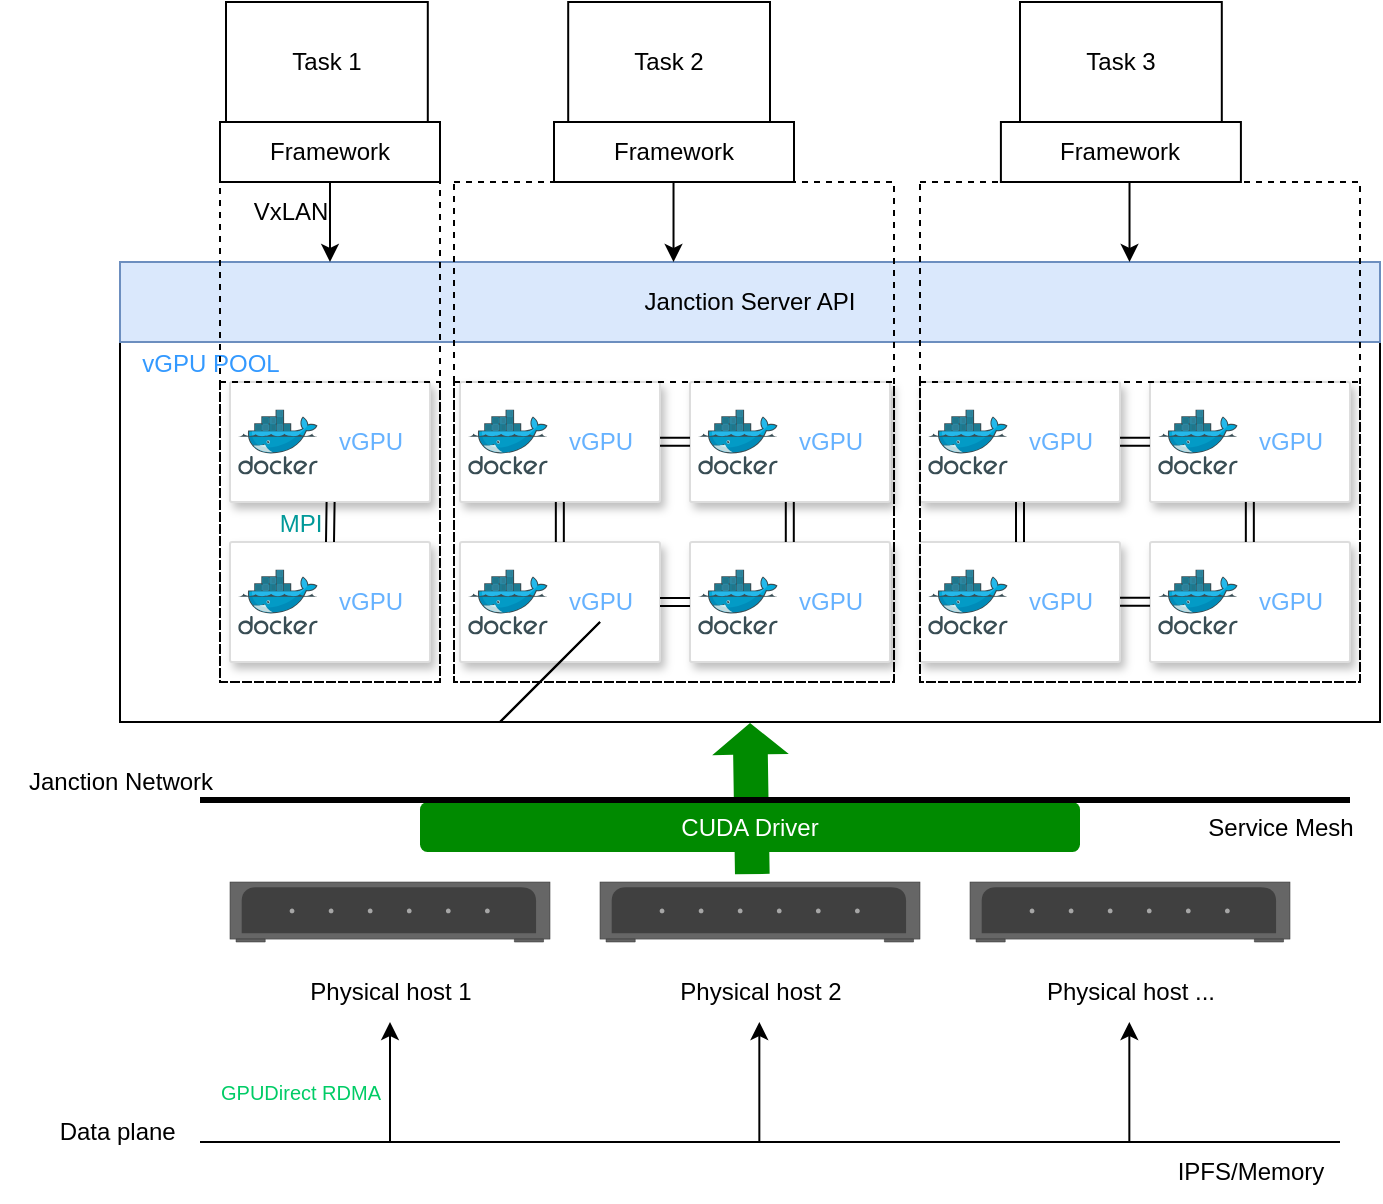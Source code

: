 <mxfile version="24.4.13" type="github">
  <diagram name="Page-1" id="Uhg4dzmzwpb34uWP0O_3">
    <mxGraphModel dx="977" dy="652" grid="1" gridSize="10" guides="1" tooltips="1" connect="1" arrows="1" fold="1" page="1" pageScale="1" pageWidth="850" pageHeight="1100" math="0" shadow="0">
      <root>
        <mxCell id="0" />
        <mxCell id="1" parent="0" />
        <mxCell id="oveLGdWkQyrtwk6Dwvfa-1" value="" style="strokeColor=#dddddd;shadow=1;strokeWidth=1;rounded=1;absoluteArcSize=1;arcSize=2;" vertex="1" parent="1">
          <mxGeometry x="205" y="190" width="100" height="60" as="geometry" />
        </mxCell>
        <mxCell id="oveLGdWkQyrtwk6Dwvfa-17" value="" style="rounded=0;whiteSpace=wrap;html=1;fillColor=none;" vertex="1" parent="1">
          <mxGeometry x="150" y="170" width="630" height="190" as="geometry" />
        </mxCell>
        <mxCell id="oveLGdWkQyrtwk6Dwvfa-20" value="" style="html=1;verticalLabelPosition=bottom;verticalAlign=top;outlineConnect=0;shadow=0;dashed=0;shape=mxgraph.rack.hpe_aruba.gateways_controllers.aruba_9004_4_port_gbe_gateway_front;" vertex="1" parent="1">
          <mxGeometry x="205" y="440" width="160" height="30" as="geometry" />
        </mxCell>
        <mxCell id="oveLGdWkQyrtwk6Dwvfa-22" value="" style="html=1;verticalLabelPosition=bottom;verticalAlign=top;outlineConnect=0;shadow=0;dashed=0;shape=mxgraph.rack.hpe_aruba.gateways_controllers.aruba_9004_4_port_gbe_gateway_front;" vertex="1" parent="1">
          <mxGeometry x="390" y="440" width="160" height="30" as="geometry" />
        </mxCell>
        <mxCell id="oveLGdWkQyrtwk6Dwvfa-23" value="" style="html=1;verticalLabelPosition=bottom;verticalAlign=top;outlineConnect=0;shadow=0;dashed=0;shape=mxgraph.rack.hpe_aruba.gateways_controllers.aruba_9004_4_port_gbe_gateway_front;" vertex="1" parent="1">
          <mxGeometry x="575" y="440" width="160" height="30" as="geometry" />
        </mxCell>
        <mxCell id="oveLGdWkQyrtwk6Dwvfa-112" style="edgeStyle=orthogonalEdgeStyle;rounded=0;orthogonalLoop=1;jettySize=auto;html=1;endArrow=none;endFill=0;startArrow=classic;startFill=1;" edge="1" parent="1" source="oveLGdWkQyrtwk6Dwvfa-24">
          <mxGeometry relative="1" as="geometry">
            <mxPoint x="285" y="570" as="targetPoint" />
          </mxGeometry>
        </mxCell>
        <mxCell id="oveLGdWkQyrtwk6Dwvfa-24" value="Physical host 1" style="text;html=1;align=center;verticalAlign=middle;resizable=0;points=[];autosize=1;strokeColor=none;fillColor=none;" vertex="1" parent="1">
          <mxGeometry x="235" y="480" width="100" height="30" as="geometry" />
        </mxCell>
        <mxCell id="oveLGdWkQyrtwk6Dwvfa-25" value="Physical host 2" style="text;html=1;align=center;verticalAlign=middle;resizable=0;points=[];autosize=1;strokeColor=none;fillColor=none;" vertex="1" parent="1">
          <mxGeometry x="420" y="480" width="100" height="30" as="geometry" />
        </mxCell>
        <mxCell id="oveLGdWkQyrtwk6Dwvfa-26" value="Physical host ..." style="text;html=1;align=center;verticalAlign=middle;resizable=0;points=[];autosize=1;strokeColor=none;fillColor=none;" vertex="1" parent="1">
          <mxGeometry x="600" y="480" width="110" height="30" as="geometry" />
        </mxCell>
        <mxCell id="oveLGdWkQyrtwk6Dwvfa-28" value="" style="image;sketch=0;aspect=fixed;html=1;points=[];align=center;fontSize=12;image=img/lib/mscae/Docker.svg;" vertex="1" parent="1">
          <mxGeometry x="209.1" y="203.69" width="39.79" height="32.62" as="geometry" />
        </mxCell>
        <mxCell id="oveLGdWkQyrtwk6Dwvfa-29" value="&lt;font color=&quot;#66b2ff&quot;&gt;vGPU&lt;/font&gt;" style="text;html=1;align=center;verticalAlign=middle;resizable=0;points=[];autosize=1;strokeColor=none;fillColor=none;" vertex="1" parent="1">
          <mxGeometry x="245" y="205" width="60" height="30" as="geometry" />
        </mxCell>
        <mxCell id="oveLGdWkQyrtwk6Dwvfa-30" value="" style="strokeColor=#dddddd;shadow=1;strokeWidth=1;rounded=1;absoluteArcSize=1;arcSize=2;" vertex="1" parent="1">
          <mxGeometry x="320" y="190" width="100" height="60" as="geometry" />
        </mxCell>
        <mxCell id="oveLGdWkQyrtwk6Dwvfa-31" value="" style="image;sketch=0;aspect=fixed;html=1;points=[];align=center;fontSize=12;image=img/lib/mscae/Docker.svg;" vertex="1" parent="1">
          <mxGeometry x="324.1" y="203.69" width="39.79" height="32.62" as="geometry" />
        </mxCell>
        <mxCell id="oveLGdWkQyrtwk6Dwvfa-32" value="&lt;font color=&quot;#66b2ff&quot;&gt;vGPU&lt;/font&gt;" style="text;html=1;align=center;verticalAlign=middle;resizable=0;points=[];autosize=1;strokeColor=none;fillColor=none;" vertex="1" parent="1">
          <mxGeometry x="360" y="205" width="60" height="30" as="geometry" />
        </mxCell>
        <mxCell id="oveLGdWkQyrtwk6Dwvfa-42" value="" style="strokeColor=#dddddd;shadow=1;strokeWidth=1;rounded=1;absoluteArcSize=1;arcSize=2;" vertex="1" parent="1">
          <mxGeometry x="435" y="190" width="100" height="60" as="geometry" />
        </mxCell>
        <mxCell id="oveLGdWkQyrtwk6Dwvfa-43" value="" style="image;sketch=0;aspect=fixed;html=1;points=[];align=center;fontSize=12;image=img/lib/mscae/Docker.svg;" vertex="1" parent="1">
          <mxGeometry x="439.1" y="203.69" width="39.79" height="32.62" as="geometry" />
        </mxCell>
        <mxCell id="oveLGdWkQyrtwk6Dwvfa-44" value="&lt;font color=&quot;#66b2ff&quot;&gt;vGPU&lt;/font&gt;" style="text;html=1;align=center;verticalAlign=middle;resizable=0;points=[];autosize=1;strokeColor=none;fillColor=none;" vertex="1" parent="1">
          <mxGeometry x="475" y="205" width="60" height="30" as="geometry" />
        </mxCell>
        <mxCell id="oveLGdWkQyrtwk6Dwvfa-45" value="" style="strokeColor=#dddddd;shadow=1;strokeWidth=1;rounded=1;absoluteArcSize=1;arcSize=2;" vertex="1" parent="1">
          <mxGeometry x="550" y="190" width="100" height="60" as="geometry" />
        </mxCell>
        <mxCell id="oveLGdWkQyrtwk6Dwvfa-46" value="" style="image;sketch=0;aspect=fixed;html=1;points=[];align=center;fontSize=12;image=img/lib/mscae/Docker.svg;" vertex="1" parent="1">
          <mxGeometry x="554.1" y="203.69" width="39.79" height="32.62" as="geometry" />
        </mxCell>
        <mxCell id="oveLGdWkQyrtwk6Dwvfa-47" value="&lt;font color=&quot;#66b2ff&quot;&gt;vGPU&lt;/font&gt;" style="text;html=1;align=center;verticalAlign=middle;resizable=0;points=[];autosize=1;strokeColor=none;fillColor=none;" vertex="1" parent="1">
          <mxGeometry x="590" y="205" width="60" height="30" as="geometry" />
        </mxCell>
        <mxCell id="oveLGdWkQyrtwk6Dwvfa-48" value="" style="strokeColor=#dddddd;shadow=1;strokeWidth=1;rounded=1;absoluteArcSize=1;arcSize=2;" vertex="1" parent="1">
          <mxGeometry x="665" y="190" width="100" height="60" as="geometry" />
        </mxCell>
        <mxCell id="oveLGdWkQyrtwk6Dwvfa-49" value="" style="image;sketch=0;aspect=fixed;html=1;points=[];align=center;fontSize=12;image=img/lib/mscae/Docker.svg;" vertex="1" parent="1">
          <mxGeometry x="669.1" y="203.69" width="39.79" height="32.62" as="geometry" />
        </mxCell>
        <mxCell id="oveLGdWkQyrtwk6Dwvfa-50" value="&lt;font color=&quot;#66b2ff&quot;&gt;vGPU&lt;/font&gt;" style="text;html=1;align=center;verticalAlign=middle;resizable=0;points=[];autosize=1;strokeColor=none;fillColor=none;" vertex="1" parent="1">
          <mxGeometry x="705" y="205" width="60" height="30" as="geometry" />
        </mxCell>
        <mxCell id="oveLGdWkQyrtwk6Dwvfa-51" value="" style="strokeColor=#dddddd;shadow=1;strokeWidth=1;rounded=1;absoluteArcSize=1;arcSize=2;" vertex="1" parent="1">
          <mxGeometry x="205" y="270" width="100" height="60" as="geometry" />
        </mxCell>
        <mxCell id="oveLGdWkQyrtwk6Dwvfa-52" value="" style="image;sketch=0;aspect=fixed;html=1;points=[];align=center;fontSize=12;image=img/lib/mscae/Docker.svg;" vertex="1" parent="1">
          <mxGeometry x="209.1" y="283.69" width="39.79" height="32.62" as="geometry" />
        </mxCell>
        <mxCell id="oveLGdWkQyrtwk6Dwvfa-53" value="&lt;font color=&quot;#66b2ff&quot;&gt;vGPU&lt;/font&gt;" style="text;html=1;align=center;verticalAlign=middle;resizable=0;points=[];autosize=1;strokeColor=none;fillColor=none;" vertex="1" parent="1">
          <mxGeometry x="245" y="285" width="60" height="30" as="geometry" />
        </mxCell>
        <mxCell id="oveLGdWkQyrtwk6Dwvfa-54" value="" style="strokeColor=#dddddd;shadow=1;strokeWidth=1;rounded=1;absoluteArcSize=1;arcSize=2;" vertex="1" parent="1">
          <mxGeometry x="320" y="270" width="100" height="60" as="geometry" />
        </mxCell>
        <mxCell id="oveLGdWkQyrtwk6Dwvfa-55" value="" style="image;sketch=0;aspect=fixed;html=1;points=[];align=center;fontSize=12;image=img/lib/mscae/Docker.svg;" vertex="1" parent="1">
          <mxGeometry x="324.1" y="283.69" width="39.79" height="32.62" as="geometry" />
        </mxCell>
        <mxCell id="oveLGdWkQyrtwk6Dwvfa-56" value="&lt;font color=&quot;#66b2ff&quot;&gt;vGPU&lt;/font&gt;" style="text;html=1;align=center;verticalAlign=middle;resizable=0;points=[];autosize=1;strokeColor=none;fillColor=none;" vertex="1" parent="1">
          <mxGeometry x="360" y="285" width="60" height="30" as="geometry" />
        </mxCell>
        <mxCell id="oveLGdWkQyrtwk6Dwvfa-57" value="" style="strokeColor=#dddddd;shadow=1;strokeWidth=1;rounded=1;absoluteArcSize=1;arcSize=2;" vertex="1" parent="1">
          <mxGeometry x="435" y="270" width="100" height="60" as="geometry" />
        </mxCell>
        <mxCell id="oveLGdWkQyrtwk6Dwvfa-58" value="" style="image;sketch=0;aspect=fixed;html=1;points=[];align=center;fontSize=12;image=img/lib/mscae/Docker.svg;" vertex="1" parent="1">
          <mxGeometry x="439.1" y="283.69" width="39.79" height="32.62" as="geometry" />
        </mxCell>
        <mxCell id="oveLGdWkQyrtwk6Dwvfa-59" value="&lt;font color=&quot;#66b2ff&quot;&gt;vGPU&lt;/font&gt;" style="text;html=1;align=center;verticalAlign=middle;resizable=0;points=[];autosize=1;strokeColor=none;fillColor=none;" vertex="1" parent="1">
          <mxGeometry x="475" y="285" width="60" height="30" as="geometry" />
        </mxCell>
        <mxCell id="oveLGdWkQyrtwk6Dwvfa-60" value="" style="strokeColor=#dddddd;shadow=1;strokeWidth=1;rounded=1;absoluteArcSize=1;arcSize=2;" vertex="1" parent="1">
          <mxGeometry x="550" y="270" width="100" height="60" as="geometry" />
        </mxCell>
        <mxCell id="oveLGdWkQyrtwk6Dwvfa-61" value="" style="image;sketch=0;aspect=fixed;html=1;points=[];align=center;fontSize=12;image=img/lib/mscae/Docker.svg;" vertex="1" parent="1">
          <mxGeometry x="554.1" y="283.69" width="39.79" height="32.62" as="geometry" />
        </mxCell>
        <mxCell id="oveLGdWkQyrtwk6Dwvfa-62" value="&lt;font color=&quot;#66b2ff&quot;&gt;vGPU&lt;/font&gt;" style="text;html=1;align=center;verticalAlign=middle;resizable=0;points=[];autosize=1;strokeColor=none;fillColor=none;" vertex="1" parent="1">
          <mxGeometry x="590" y="285" width="60" height="30" as="geometry" />
        </mxCell>
        <mxCell id="oveLGdWkQyrtwk6Dwvfa-63" value="" style="strokeColor=#dddddd;shadow=1;strokeWidth=1;rounded=1;absoluteArcSize=1;arcSize=2;" vertex="1" parent="1">
          <mxGeometry x="665" y="270" width="100" height="60" as="geometry" />
        </mxCell>
        <mxCell id="oveLGdWkQyrtwk6Dwvfa-64" value="" style="image;sketch=0;aspect=fixed;html=1;points=[];align=center;fontSize=12;image=img/lib/mscae/Docker.svg;" vertex="1" parent="1">
          <mxGeometry x="669.1" y="283.69" width="39.79" height="32.62" as="geometry" />
        </mxCell>
        <mxCell id="oveLGdWkQyrtwk6Dwvfa-65" value="&lt;font color=&quot;#66b2ff&quot;&gt;vGPU&lt;/font&gt;" style="text;html=1;align=center;verticalAlign=middle;resizable=0;points=[];autosize=1;strokeColor=none;fillColor=none;" vertex="1" parent="1">
          <mxGeometry x="705" y="285" width="60" height="30" as="geometry" />
        </mxCell>
        <mxCell id="oveLGdWkQyrtwk6Dwvfa-66" value="" style="shape=flexArrow;endArrow=classic;html=1;rounded=0;width=17.333;endSize=4.933;exitX=0.476;exitY=-0.115;exitDx=0;exitDy=0;exitPerimeter=0;entryX=0.5;entryY=1;entryDx=0;entryDy=0;fillColor=#008a00;strokeColor=none;" edge="1" parent="1" source="oveLGdWkQyrtwk6Dwvfa-22" target="oveLGdWkQyrtwk6Dwvfa-17">
          <mxGeometry width="50" height="50" relative="1" as="geometry">
            <mxPoint x="455" y="511" as="sourcePoint" />
            <mxPoint x="455.28" y="550" as="targetPoint" />
          </mxGeometry>
        </mxCell>
        <mxCell id="oveLGdWkQyrtwk6Dwvfa-67" value="vGPU POOL" style="text;html=1;align=center;verticalAlign=middle;resizable=0;points=[];autosize=1;fontColor=#3399FF;" vertex="1" parent="1">
          <mxGeometry x="150" y="166" width="90" height="30" as="geometry" />
        </mxCell>
        <mxCell id="oveLGdWkQyrtwk6Dwvfa-68" value="" style="rounded=0;whiteSpace=wrap;html=1;fillColor=none;dashed=1;" vertex="1" parent="1">
          <mxGeometry x="200" y="190" width="110" height="150" as="geometry" />
        </mxCell>
        <mxCell id="oveLGdWkQyrtwk6Dwvfa-69" value="" style="rounded=0;whiteSpace=wrap;html=1;fillColor=none;dashed=1;" vertex="1" parent="1">
          <mxGeometry x="317" y="190" width="220" height="150" as="geometry" />
        </mxCell>
        <mxCell id="oveLGdWkQyrtwk6Dwvfa-70" value="" style="rounded=0;whiteSpace=wrap;html=1;fillColor=none;dashed=1;" vertex="1" parent="1">
          <mxGeometry x="550" y="190" width="220" height="150" as="geometry" />
        </mxCell>
        <mxCell id="oveLGdWkQyrtwk6Dwvfa-71" value="CUDA Driver" style="rounded=1;whiteSpace=wrap;html=1;fillColor=#008a00;strokeColor=none;fontColor=#ffffff;" vertex="1" parent="1">
          <mxGeometry x="300" y="400" width="330" height="25" as="geometry" />
        </mxCell>
        <mxCell id="oveLGdWkQyrtwk6Dwvfa-74" value="Task 1" style="rounded=0;whiteSpace=wrap;html=1;" vertex="1" parent="1">
          <mxGeometry x="203" width="100.9" height="60" as="geometry" />
        </mxCell>
        <mxCell id="oveLGdWkQyrtwk6Dwvfa-75" value="Task 2" style="rounded=0;whiteSpace=wrap;html=1;" vertex="1" parent="1">
          <mxGeometry x="374.1" width="100.9" height="60" as="geometry" />
        </mxCell>
        <mxCell id="oveLGdWkQyrtwk6Dwvfa-76" value="Task 3" style="rounded=0;whiteSpace=wrap;html=1;" vertex="1" parent="1">
          <mxGeometry x="600" width="100.9" height="60" as="geometry" />
        </mxCell>
        <mxCell id="oveLGdWkQyrtwk6Dwvfa-77" value="Janction Server API" style="rounded=0;whiteSpace=wrap;html=1;fillColor=#dae8fc;strokeColor=#6c8ebf;" vertex="1" parent="1">
          <mxGeometry x="150" y="130" width="630" height="40" as="geometry" />
        </mxCell>
        <mxCell id="oveLGdWkQyrtwk6Dwvfa-78" value="" style="shape=link;html=1;rounded=0;" edge="1" parent="1">
          <mxGeometry width="100" relative="1" as="geometry">
            <mxPoint x="255" y="270" as="sourcePoint" />
            <mxPoint x="255.3" y="250" as="targetPoint" />
          </mxGeometry>
        </mxCell>
        <mxCell id="oveLGdWkQyrtwk6Dwvfa-80" value="" style="shape=link;html=1;rounded=0;" edge="1" parent="1">
          <mxGeometry width="100" relative="1" as="geometry">
            <mxPoint x="369.92" y="269.995" as="sourcePoint" />
            <mxPoint x="369.92" y="250" as="targetPoint" />
          </mxGeometry>
        </mxCell>
        <mxCell id="oveLGdWkQyrtwk6Dwvfa-81" value="" style="shape=link;html=1;rounded=0;" edge="1" parent="1">
          <mxGeometry width="100" relative="1" as="geometry">
            <mxPoint x="484.9" y="269.995" as="sourcePoint" />
            <mxPoint x="484.9" y="250" as="targetPoint" />
          </mxGeometry>
        </mxCell>
        <mxCell id="oveLGdWkQyrtwk6Dwvfa-84" value="" style="shape=link;html=1;rounded=0;" edge="1" parent="1">
          <mxGeometry width="100" relative="1" as="geometry">
            <mxPoint x="714.92" y="269.995" as="sourcePoint" />
            <mxPoint x="714.92" y="250" as="targetPoint" />
          </mxGeometry>
        </mxCell>
        <mxCell id="oveLGdWkQyrtwk6Dwvfa-85" value="" style="shape=link;html=1;rounded=0;" edge="1" parent="1">
          <mxGeometry width="100" relative="1" as="geometry">
            <mxPoint x="600" y="269.995" as="sourcePoint" />
            <mxPoint x="600" y="250" as="targetPoint" />
          </mxGeometry>
        </mxCell>
        <mxCell id="oveLGdWkQyrtwk6Dwvfa-89" value="" style="shape=link;html=1;rounded=0;entryX=0;entryY=0.5;entryDx=0;entryDy=0;" edge="1" parent="1" target="oveLGdWkQyrtwk6Dwvfa-57">
          <mxGeometry width="100" relative="1" as="geometry">
            <mxPoint x="420" y="300" as="sourcePoint" />
            <mxPoint x="430" y="300" as="targetPoint" />
          </mxGeometry>
        </mxCell>
        <mxCell id="oveLGdWkQyrtwk6Dwvfa-90" value="" style="shape=link;html=1;rounded=0;entryX=0;entryY=0.5;entryDx=0;entryDy=0;" edge="1" parent="1">
          <mxGeometry width="100" relative="1" as="geometry">
            <mxPoint x="420" y="219.91" as="sourcePoint" />
            <mxPoint x="435" y="219.91" as="targetPoint" />
          </mxGeometry>
        </mxCell>
        <mxCell id="oveLGdWkQyrtwk6Dwvfa-91" value="" style="shape=link;html=1;rounded=0;entryX=0;entryY=0.5;entryDx=0;entryDy=0;" edge="1" parent="1">
          <mxGeometry width="100" relative="1" as="geometry">
            <mxPoint x="650" y="299.89" as="sourcePoint" />
            <mxPoint x="665" y="299.89" as="targetPoint" />
          </mxGeometry>
        </mxCell>
        <mxCell id="oveLGdWkQyrtwk6Dwvfa-92" value="" style="shape=link;html=1;rounded=0;entryX=0;entryY=0.5;entryDx=0;entryDy=0;" edge="1" parent="1">
          <mxGeometry width="100" relative="1" as="geometry">
            <mxPoint x="650" y="219.86" as="sourcePoint" />
            <mxPoint x="665" y="219.86" as="targetPoint" />
          </mxGeometry>
        </mxCell>
        <mxCell id="oveLGdWkQyrtwk6Dwvfa-93" value="MPI" style="text;html=1;align=center;verticalAlign=middle;resizable=0;points=[];autosize=1;strokeColor=none;fillColor=none;fontColor=#009999;" vertex="1" parent="1">
          <mxGeometry x="220" y="246" width="40" height="30" as="geometry" />
        </mxCell>
        <mxCell id="oveLGdWkQyrtwk6Dwvfa-95" value="Framework" style="rounded=0;whiteSpace=wrap;html=1;" vertex="1" parent="1">
          <mxGeometry x="200" y="60" width="110" height="30" as="geometry" />
        </mxCell>
        <mxCell id="oveLGdWkQyrtwk6Dwvfa-96" value="Framework" style="rounded=0;whiteSpace=wrap;html=1;" vertex="1" parent="1">
          <mxGeometry x="367" y="60" width="120" height="30" as="geometry" />
        </mxCell>
        <mxCell id="oveLGdWkQyrtwk6Dwvfa-97" value="Framework" style="rounded=0;whiteSpace=wrap;html=1;" vertex="1" parent="1">
          <mxGeometry x="590.45" y="60" width="120" height="30" as="geometry" />
        </mxCell>
        <mxCell id="oveLGdWkQyrtwk6Dwvfa-98" value="" style="rounded=0;whiteSpace=wrap;html=1;fillColor=none;dashed=1;" vertex="1" parent="1">
          <mxGeometry x="200" y="90" width="110" height="250" as="geometry" />
        </mxCell>
        <mxCell id="oveLGdWkQyrtwk6Dwvfa-101" value="" style="rounded=0;whiteSpace=wrap;html=1;fillColor=none;dashed=1;" vertex="1" parent="1">
          <mxGeometry x="317" y="90" width="220" height="250" as="geometry" />
        </mxCell>
        <mxCell id="oveLGdWkQyrtwk6Dwvfa-102" value="" style="rounded=0;whiteSpace=wrap;html=1;fillColor=none;dashed=1;" vertex="1" parent="1">
          <mxGeometry x="550" y="90" width="220" height="250" as="geometry" />
        </mxCell>
        <mxCell id="oveLGdWkQyrtwk6Dwvfa-106" value="" style="endArrow=classic;html=1;rounded=0;exitX=0.5;exitY=0;exitDx=0;exitDy=0;entryX=0.5;entryY=0.16;entryDx=0;entryDy=0;entryPerimeter=0;" edge="1" parent="1" source="oveLGdWkQyrtwk6Dwvfa-98" target="oveLGdWkQyrtwk6Dwvfa-98">
          <mxGeometry width="50" height="50" relative="1" as="geometry">
            <mxPoint x="280" y="170" as="sourcePoint" />
            <mxPoint x="330" y="120" as="targetPoint" />
          </mxGeometry>
        </mxCell>
        <mxCell id="oveLGdWkQyrtwk6Dwvfa-107" value="" style="endArrow=classic;html=1;rounded=0;exitX=0.5;exitY=0;exitDx=0;exitDy=0;entryX=0.5;entryY=0.16;entryDx=0;entryDy=0;entryPerimeter=0;" edge="1" parent="1">
          <mxGeometry width="50" height="50" relative="1" as="geometry">
            <mxPoint x="426.76" y="90" as="sourcePoint" />
            <mxPoint x="426.76" y="130" as="targetPoint" />
          </mxGeometry>
        </mxCell>
        <mxCell id="oveLGdWkQyrtwk6Dwvfa-108" value="" style="endArrow=classic;html=1;rounded=0;exitX=0.5;exitY=0;exitDx=0;exitDy=0;entryX=0.5;entryY=0.16;entryDx=0;entryDy=0;entryPerimeter=0;" edge="1" parent="1">
          <mxGeometry width="50" height="50" relative="1" as="geometry">
            <mxPoint x="654.76" y="90" as="sourcePoint" />
            <mxPoint x="654.76" y="130" as="targetPoint" />
          </mxGeometry>
        </mxCell>
        <mxCell id="oveLGdWkQyrtwk6Dwvfa-109" value="" style="endArrow=none;html=1;rounded=0;" edge="1" parent="1">
          <mxGeometry width="50" height="50" relative="1" as="geometry">
            <mxPoint x="340" y="360" as="sourcePoint" />
            <mxPoint x="390" y="310" as="targetPoint" />
          </mxGeometry>
        </mxCell>
        <mxCell id="oveLGdWkQyrtwk6Dwvfa-110" value="" style="endArrow=none;html=1;rounded=0;" edge="1" parent="1">
          <mxGeometry width="50" height="50" relative="1" as="geometry">
            <mxPoint x="340" y="360" as="sourcePoint" />
            <mxPoint x="390" y="310" as="targetPoint" />
          </mxGeometry>
        </mxCell>
        <mxCell id="oveLGdWkQyrtwk6Dwvfa-111" value="" style="endArrow=none;html=1;rounded=0;" edge="1" parent="1">
          <mxGeometry width="50" height="50" relative="1" as="geometry">
            <mxPoint x="190" y="570" as="sourcePoint" />
            <mxPoint x="760" y="570" as="targetPoint" />
          </mxGeometry>
        </mxCell>
        <mxCell id="oveLGdWkQyrtwk6Dwvfa-114" style="edgeStyle=orthogonalEdgeStyle;rounded=0;orthogonalLoop=1;jettySize=auto;html=1;endArrow=none;endFill=0;startArrow=classic;startFill=1;" edge="1" parent="1">
          <mxGeometry relative="1" as="geometry">
            <mxPoint x="469.67" y="570" as="targetPoint" />
            <mxPoint x="469.67" y="510" as="sourcePoint" />
          </mxGeometry>
        </mxCell>
        <mxCell id="oveLGdWkQyrtwk6Dwvfa-115" style="edgeStyle=orthogonalEdgeStyle;rounded=0;orthogonalLoop=1;jettySize=auto;html=1;endArrow=none;endFill=0;startArrow=classic;startFill=1;" edge="1" parent="1">
          <mxGeometry relative="1" as="geometry">
            <mxPoint x="654.67" y="570" as="targetPoint" />
            <mxPoint x="654.67" y="510" as="sourcePoint" />
          </mxGeometry>
        </mxCell>
        <mxCell id="oveLGdWkQyrtwk6Dwvfa-116" value="Data plane&amp;nbsp;" style="text;html=1;align=center;verticalAlign=middle;resizable=0;points=[];autosize=1;strokeColor=none;fillColor=none;" vertex="1" parent="1">
          <mxGeometry x="110" y="550" width="80" height="30" as="geometry" />
        </mxCell>
        <mxCell id="oveLGdWkQyrtwk6Dwvfa-117" value="IPFS/Memory" style="text;html=1;align=center;verticalAlign=middle;resizable=0;points=[];autosize=1;strokeColor=none;fillColor=none;" vertex="1" parent="1">
          <mxGeometry x="665" y="570" width="100" height="30" as="geometry" />
        </mxCell>
        <mxCell id="oveLGdWkQyrtwk6Dwvfa-118" value="GPUDirect RDMA" style="text;html=1;align=center;verticalAlign=middle;resizable=0;points=[];autosize=1;strokeColor=none;fillColor=none;fontColor=#00CC66;fontSize=10;" vertex="1" parent="1">
          <mxGeometry x="190" y="530" width="100" height="30" as="geometry" />
        </mxCell>
        <mxCell id="oveLGdWkQyrtwk6Dwvfa-119" value="" style="endArrow=none;html=1;rounded=0;fontSize=21;strokeWidth=3;" edge="1" parent="1">
          <mxGeometry width="50" height="50" relative="1" as="geometry">
            <mxPoint x="190" y="399" as="sourcePoint" />
            <mxPoint x="765" y="399" as="targetPoint" />
          </mxGeometry>
        </mxCell>
        <mxCell id="oveLGdWkQyrtwk6Dwvfa-120" value="Janction Network" style="text;html=1;align=center;verticalAlign=middle;resizable=0;points=[];autosize=1;strokeColor=none;fillColor=none;" vertex="1" parent="1">
          <mxGeometry x="90" y="375" width="120" height="30" as="geometry" />
        </mxCell>
        <mxCell id="oveLGdWkQyrtwk6Dwvfa-121" value="Service Mesh" style="text;html=1;align=center;verticalAlign=middle;resizable=0;points=[];autosize=1;strokeColor=none;fillColor=none;" vertex="1" parent="1">
          <mxGeometry x="680" y="398" width="100" height="30" as="geometry" />
        </mxCell>
        <mxCell id="oveLGdWkQyrtwk6Dwvfa-123" value="VxLAN" style="text;html=1;align=center;verticalAlign=middle;resizable=0;points=[];autosize=1;strokeColor=none;fillColor=none;" vertex="1" parent="1">
          <mxGeometry x="205" y="90" width="60" height="30" as="geometry" />
        </mxCell>
      </root>
    </mxGraphModel>
  </diagram>
</mxfile>
